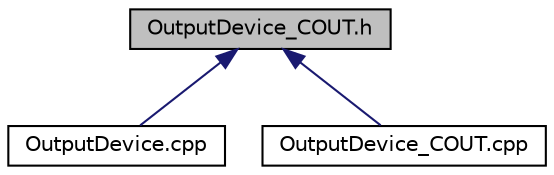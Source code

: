 digraph "OutputDevice_COUT.h"
{
  edge [fontname="Helvetica",fontsize="10",labelfontname="Helvetica",labelfontsize="10"];
  node [fontname="Helvetica",fontsize="10",shape=record];
  Node32 [label="OutputDevice_COUT.h",height=0.2,width=0.4,color="black", fillcolor="grey75", style="filled", fontcolor="black"];
  Node32 -> Node33 [dir="back",color="midnightblue",fontsize="10",style="solid",fontname="Helvetica"];
  Node33 [label="OutputDevice.cpp",height=0.2,width=0.4,color="black", fillcolor="white", style="filled",URL="$d5/d9c/_output_device_8cpp.html"];
  Node32 -> Node34 [dir="back",color="midnightblue",fontsize="10",style="solid",fontname="Helvetica"];
  Node34 [label="OutputDevice_COUT.cpp",height=0.2,width=0.4,color="black", fillcolor="white", style="filled",URL="$da/d88/_output_device___c_o_u_t_8cpp.html"];
}
